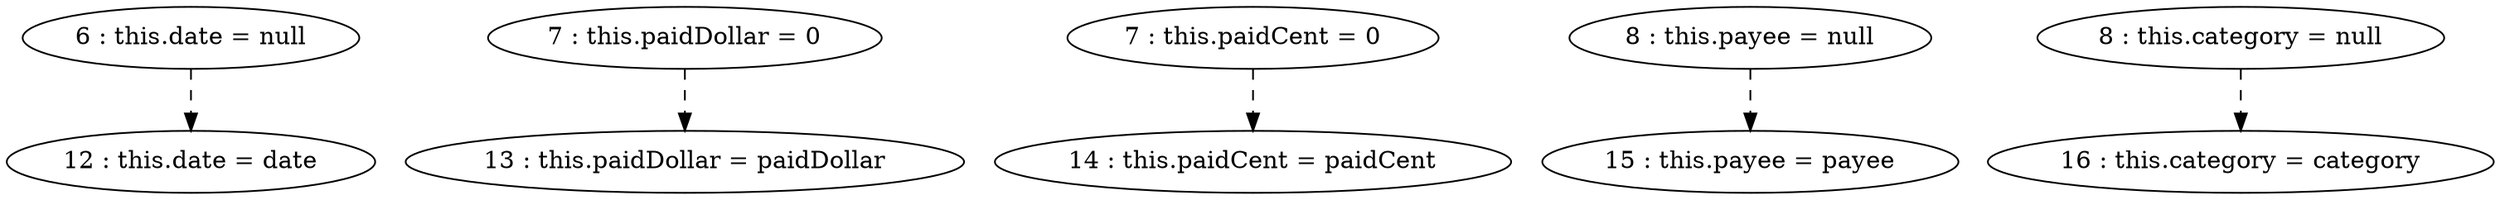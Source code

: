 digraph G {
"6 : this.date = null"
"6 : this.date = null" -> "12 : this.date = date" [style=dashed]
"7 : this.paidDollar = 0"
"7 : this.paidDollar = 0" -> "13 : this.paidDollar = paidDollar" [style=dashed]
"7 : this.paidCent = 0"
"7 : this.paidCent = 0" -> "14 : this.paidCent = paidCent" [style=dashed]
"8 : this.payee = null"
"8 : this.payee = null" -> "15 : this.payee = payee" [style=dashed]
"8 : this.category = null"
"8 : this.category = null" -> "16 : this.category = category" [style=dashed]
"12 : this.date = date"
"13 : this.paidDollar = paidDollar"
"14 : this.paidCent = paidCent"
"15 : this.payee = payee"
"16 : this.category = category"
}